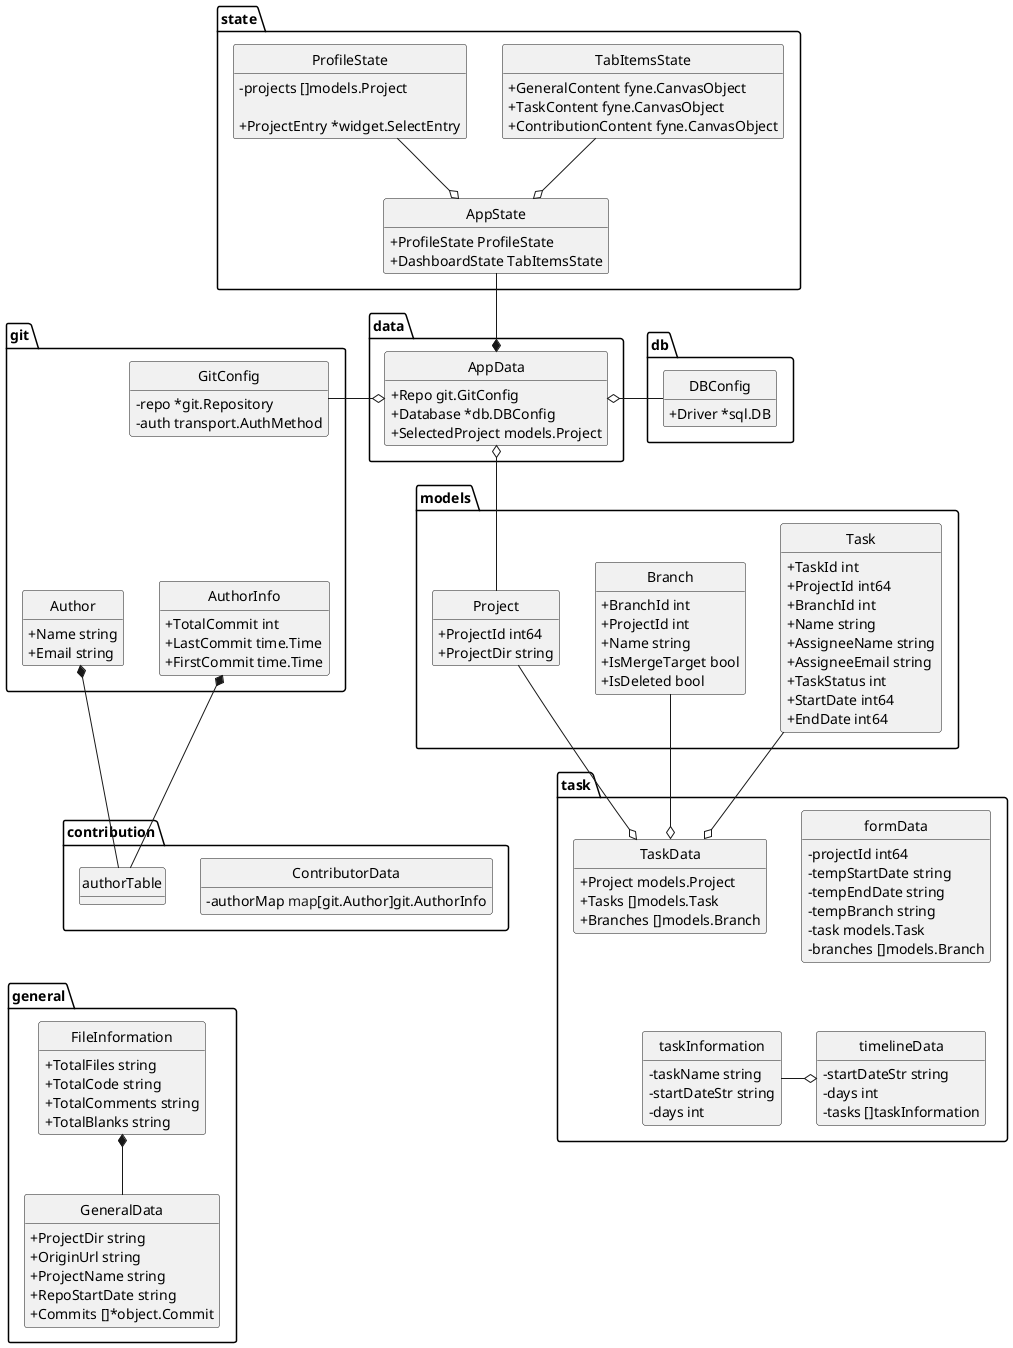 @startuml
top to bottom direction
skinparam classAttributeIconSize 0
skinparam DefaultFontName Arial
skinparam DefaultFontSize 14
skinparam monochrome true
hide methods
hide circle

namespace contribution {
    class ContributorData << (S,Aquamarine) >> {
        - authorMap <font color=blue>map</font>[git.Author]git.AuthorInfo

    }
    class authorTable << (S,Aquamarine) >> {
    }
}
"git.Author" *-- "contribution.authorTable"
"git.AuthorInfo" *-- "contribution.authorTable"



namespace data {
    class AppData << (S,Aquamarine) >> {
        + Repo git.GitConfig
        + Database *db.DBConfig
        + SelectedProject models.Project

    }
}

"data.AppData" o-l- "git.GitConfig"
' "git.GitConfig" -o "data.AppData"
"data.AppData" o-- "models.Project"
"data.AppData" o-r- "db.DBConfig"

namespace db {
    class DBConfig << (S,Aquamarine) >> {
        + Driver *sql.DB
        + Close <font color=blue>func</font>() 

        - insertProject(p models.Project) int64
        - isTaskStatusInProgress(branchId int) bool

        + GetBranchesData(int64) : ([]models.Branch, error)
        + GetBranchById(int) : models.Branch
        + GetBranchIdByName(string) : int
        + SyncBranches(int64, []string) : error
        + GetProjects() : []models.Project
        + GetProjectByDir(string) : models.Project
        + GetTasksData(int64) : []models.Task
        + AddTask(models.Task) : error
        + DeleteTask(models.Task) : error
        + UpdateTask(models.Task) : error
        + UpdateTaskStatus(models.Task, constants.TaskStatus) : error
        + SyncTask([]models.Task, []models.Branch) : error

    }
}

namespace general {
    class FileInformation << (S,Aquamarine) >> {
        + TotalFiles string
        + TotalCode string
        + TotalComments string
        + TotalBlanks string

    }
    class GeneralData << (S,Aquamarine) >> {
        + ProjectDir string
        + OriginUrl string
        + ProjectName string
        + RepoStartDate string
        + Commits []*object.Commit

    }
}
"general.FileInformation" *-- "general.GeneralData"

namespace git {
    top to bottom direction
    class Author << (S,Aquamarine) >> {
        + Name string
        + Email string

    }
    class AuthorInfo << (S,Aquamarine) >> {
        + TotalCommit int
        + LastCommit time.Time
        + FirstCommit time.Time

    }
    class GitConfig << (S,Aquamarine) >> {
        - repo *git.Repository
        - auth transport.AuthMethod

        + GetBranchList() : []string
        + GetRemoteBranches(<font color=blue>func</font>() transport.AuthMethod) : ([]string, error)
        + GetAuthorInfoByAuthor([]*object.Commit) : (<font color=blue>map</font>[Author]AuthorInfo, error)
        + FetchAndCheckout(<font color=blue>func</font>() transport.AuthMethod) : error
        + GetOriginUrl() : string
        + GetPaths() : ([]string, error)
        + GetCommitObjects() : ([]*object.Commit, error)

    }
}

"git.GitConfig" -[hidden]- "git.Author"
"git.GitConfig" -[hidden]- "git.AuthorInfo"

namespace models {
    class Project << (S,Aquamarine) >> {
        + ProjectId int64
        + ProjectDir string

    }
    class Branch << (S,Aquamarine) >> {
        + BranchId int
        + ProjectId int
        + Name string
        + IsMergeTarget bool
        + IsDeleted bool

    }
    class Task << (S,Aquamarine) >> {
        + TaskId int
        + ProjectId int64
        + BranchId int
        + Name string
        + AssigneeName string
        + AssigneeEmail string
        + TaskStatus int
        + StartDate int64
        + EndDate int64

    }
}

"models.Project" -[hidden] "models.Branch"
"models.Branch" -[hidden] "models.Task"

namespace state {
    class AppState << (S,Aquamarine) >> {
        + ProfileState ProfileState
        + DashboardState TabItemsState

        + OnWindowLoaded() 
        + OnRepositoryLoaded() 

    }
    class ProfileState << (S,Aquamarine) >> {
        - projects []models.Project

        + ProjectEntry *widget.SelectEntry

        + OnWindowLoaded(appData *data.AppData) 
        + OnRepositoryLoaded(appData *data.AppData) 

    }
    class TabItemsState << (S,Aquamarine) >> {
        + GeneralContent fyne.CanvasObject
        + TaskContent fyne.CanvasObject
        + ContributionContent fyne.CanvasObject

        + OnWindowLoaded(appData *data.AppData) 
        + OnRepositoryLoaded(appData *data.AppData) 

    }
}
"data.AppData" *-u- "state.AppState"


"state.AppState" o-u- "state.ProfileState"
"state.AppState" o-u- "state.TabItemsState"

namespace task {
    class TaskData << (S,Aquamarine) >> {
        + Project models.Project
        + Tasks []models.Task
        + Branches []models.Branch

        + RefreshTasksFromTaskData(appData *data.AppData) 

    }
    class formData << (S,Aquamarine) >> {
        - projectId int64
        - tempStartDate string
        - tempEndDate string
        - tempBranch string
        - task models.Task
        - branches []models.Branch

    }
    class taskInformation << (S,Aquamarine) >> {
        - taskName string
        - startDateStr string
        - days int

    }
    class timelineData << (S,Aquamarine) >> {
        - startDateStr string
        - days int
        - tasks []taskInformation

        - getGanttChartImage() : []byte

    }
}


"task.TaskData" o-u- "models.Branch"
"task.TaskData" o-u- "models.Project"
"task.TaskData" o-u- "models.Task"
"task.TaskData" -[hidden] "task.formData"
"task.formData" -[hidden]- "task.taskInformation"
"task.formData" -[hidden]- "task.timelineData"
"task.taskInformation" -o "task.timelineData"

"contribution.authorTable" -[hidden]- "general.FileInformation"
 
@enduml